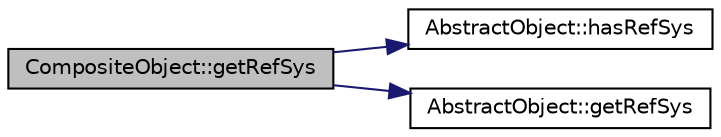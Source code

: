 digraph "CompositeObject::getRefSys"
{
  edge [fontname="Helvetica",fontsize="10",labelfontname="Helvetica",labelfontsize="10"];
  node [fontname="Helvetica",fontsize="10",shape=record];
  rankdir="LR";
  Node31 [label="CompositeObject::getRefSys",height=0.2,width=0.4,color="black", fillcolor="grey75", style="filled", fontcolor="black"];
  Node31 -> Node32 [color="midnightblue",fontsize="10",style="solid",fontname="Helvetica"];
  Node32 [label="AbstractObject::hasRefSys",height=0.2,width=0.4,color="black", fillcolor="white", style="filled",URL="$classAbstractObject.html#aab5d4d8a53d59bd8b206be9d35d2120f"];
  Node31 -> Node33 [color="midnightblue",fontsize="10",style="solid",fontname="Helvetica"];
  Node33 [label="AbstractObject::getRefSys",height=0.2,width=0.4,color="black", fillcolor="white", style="filled",URL="$classAbstractObject.html#ad7e95ecc03215458c2587cca04cc8f4a"];
}
